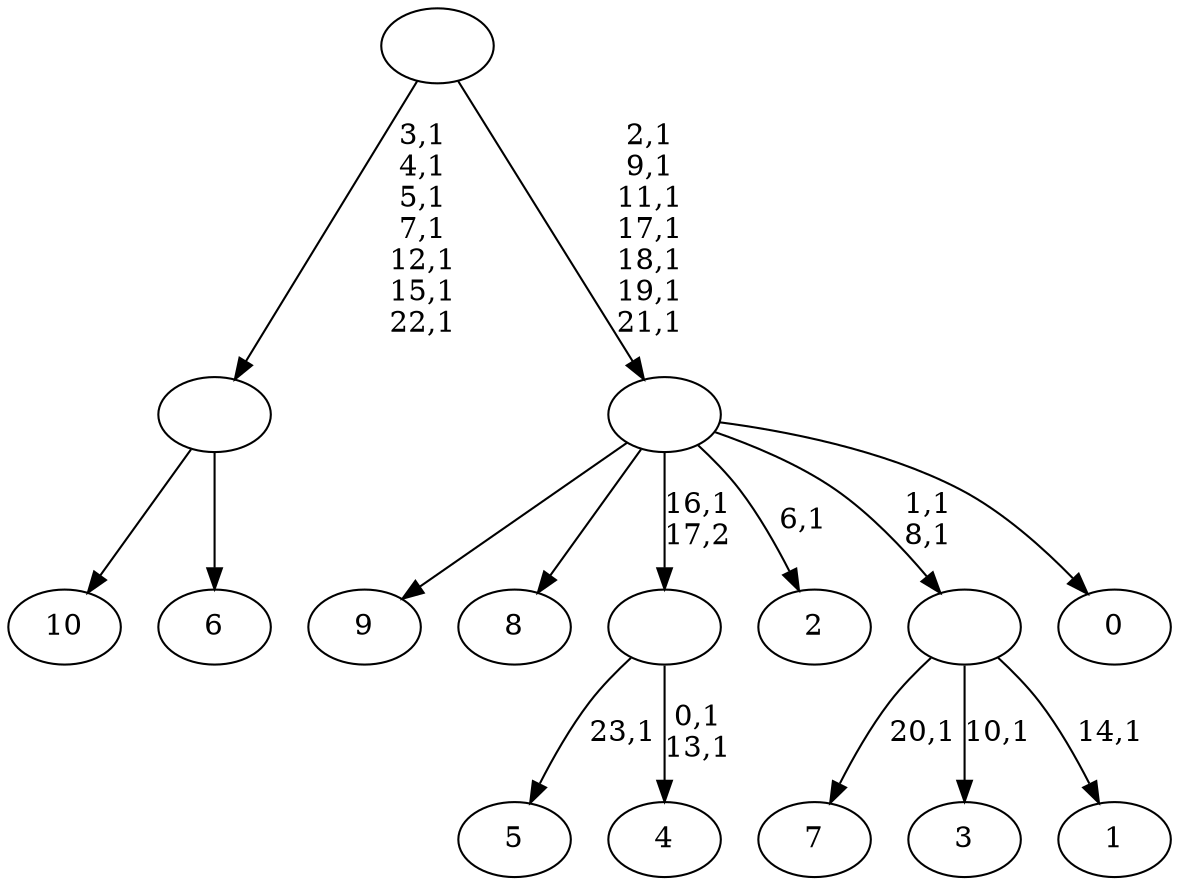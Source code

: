digraph T {
	35 [label="10"]
	34 [label="9"]
	33 [label="8"]
	32 [label="7"]
	30 [label="6"]
	29 [label=""]
	22 [label="5"]
	20 [label="4"]
	17 [label=""]
	16 [label="3"]
	14 [label="2"]
	12 [label="1"]
	10 [label=""]
	8 [label="0"]
	7 [label=""]
	0 [label=""]
	29 -> 35 [label=""]
	29 -> 30 [label=""]
	17 -> 20 [label="0,1\n13,1"]
	17 -> 22 [label="23,1"]
	10 -> 12 [label="14,1"]
	10 -> 16 [label="10,1"]
	10 -> 32 [label="20,1"]
	7 -> 10 [label="1,1\n8,1"]
	7 -> 14 [label="6,1"]
	7 -> 34 [label=""]
	7 -> 33 [label=""]
	7 -> 17 [label="16,1\n17,2"]
	7 -> 8 [label=""]
	0 -> 7 [label="2,1\n9,1\n11,1\n17,1\n18,1\n19,1\n21,1"]
	0 -> 29 [label="3,1\n4,1\n5,1\n7,1\n12,1\n15,1\n22,1"]
}
